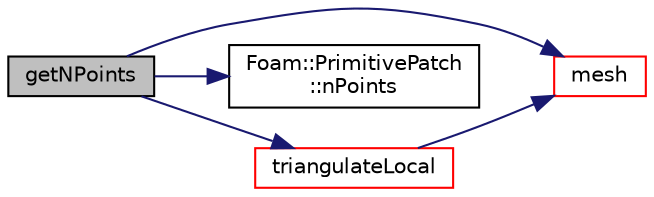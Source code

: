 digraph "getNPoints"
{
  bgcolor="transparent";
  edge [fontname="Helvetica",fontsize="10",labelfontname="Helvetica",labelfontsize="10"];
  node [fontname="Helvetica",fontsize="10",shape=record];
  rankdir="LR";
  Node1 [label="getNPoints",height=0.2,width=0.4,color="black", fillcolor="grey75", style="filled", fontcolor="black"];
  Node1 -> Node2 [color="midnightblue",fontsize="10",style="solid",fontname="Helvetica"];
  Node2 [label="mesh",height=0.2,width=0.4,color="red",URL="$a00150.html#a755c3307c0a74eb80926b68bb037674c"];
  Node1 -> Node3 [color="midnightblue",fontsize="10",style="solid",fontname="Helvetica"];
  Node3 [label="Foam::PrimitivePatch\l::nPoints",height=0.2,width=0.4,color="black",URL="$a01976.html#a9927abeba2c8506177084d644b6e573a",tooltip="Return number of points supporting patch faces. "];
  Node1 -> Node4 [color="midnightblue",fontsize="10",style="solid",fontname="Helvetica"];
  Node4 [label="triangulateLocal",height=0.2,width=0.4,color="red",URL="$a00150.html#a225ee022161c9169e8058dece519bbcf",tooltip="Same as triangulate but in local vertex numbering. "];
  Node4 -> Node2 [color="midnightblue",fontsize="10",style="solid",fontname="Helvetica"];
}
